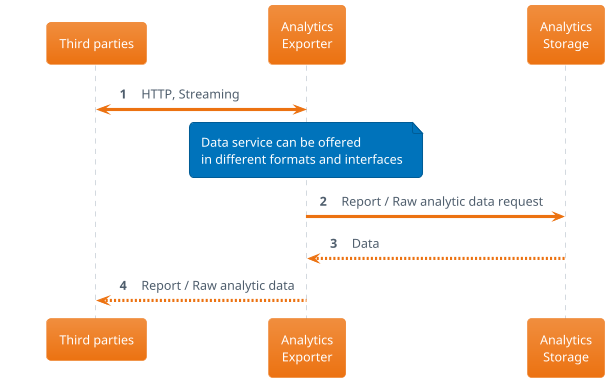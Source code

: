 @startuml data_analytics_consumerization
!theme aws-orange

skinparam BackgroundColor white
skinparam actorstyle awesome
autonumber 1

'actor "User" as user
'participant "Mail\npoller" as mail_poller
'participant "Mail\nlistener" as mail_listener
'participant "Mail\nfilterer" as mail_filterer
'participant "Booking\nEngine" as booking_engine
'participant "Booking\nstorage" as booking_storage
'participant "Booking\ntracker" as booking_tracker
'participant "Notifier" as notifier
'participant "Agency\nconnector" agency_connector
'participant "GDS\nconnector" as gds_connector
'participant "Sharer" as sharer
'participant "Social Media\nconnector" as social_connector
'participant "Help\nGateway" as help_gateway
'participant "Data\nExporter" as data_exporter
'participant "Analytics\nGenerator" as analytics_generator
'participant "Analytics\nStorage" as analytics_storage
'participant "Analytics\nExporter" as analytics_exporter
'participant "Web" as web
'participant "App" as app

participant "Third parties" as third_parties
participant "Analytics\nExporter" as analytics_exporter
participant "Analytics\nStorage" as analytics_storage

third_parties <-> analytics_exporter: HTTP, Streaming
note over analytics_exporter
    Data service can be offered
    in different formats and interfaces
end note
analytics_exporter -> analytics_storage: Report / Raw analytic data request
return Data
analytics_exporter --> third_parties: Report / Raw analytic data

@enduml
